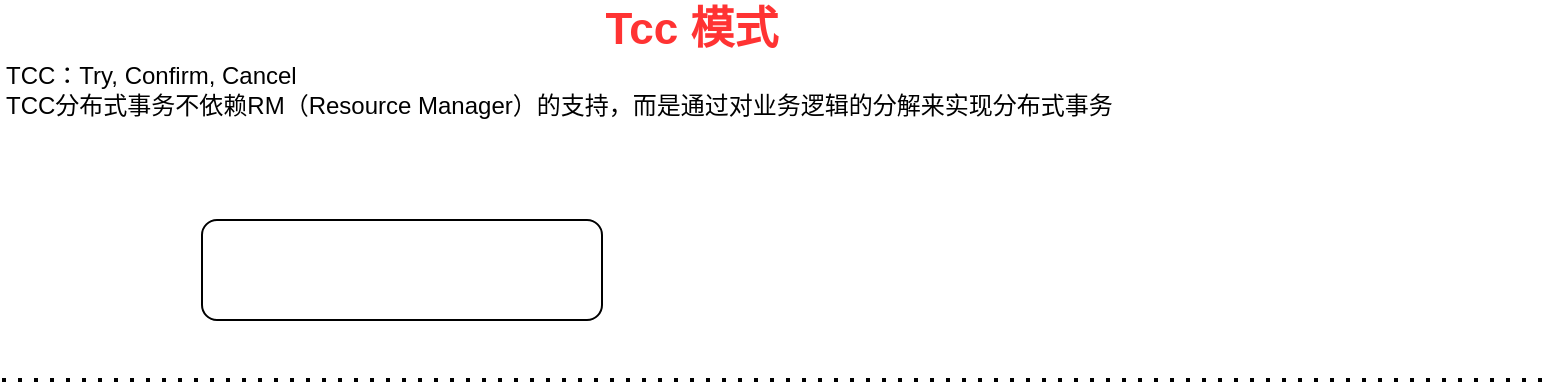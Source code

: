 <mxfile version="24.7.17">
  <diagram name="第 1 页" id="FPWwpKIvoxREyOQ8lAoS">
    <mxGraphModel dx="921" dy="558" grid="1" gridSize="10" guides="1" tooltips="1" connect="1" arrows="1" fold="1" page="1" pageScale="1" pageWidth="827" pageHeight="1169" background="none" math="0" shadow="0">
      <root>
        <mxCell id="0" />
        <mxCell id="1" parent="0" />
        <mxCell id="QMi9Rgpx5CxiP3BT0A8X-1" value="" style="rounded=1;whiteSpace=wrap;html=1;" vertex="1" parent="1">
          <mxGeometry x="140" y="120" width="200" height="50" as="geometry" />
        </mxCell>
        <mxCell id="QMi9Rgpx5CxiP3BT0A8X-2" value="&lt;b&gt;&lt;font style=&quot;font-size: 22px;&quot; color=&quot;#ff3333&quot;&gt;Tcc 模式&lt;/font&gt;&lt;/b&gt;" style="text;html=1;align=center;verticalAlign=middle;whiteSpace=wrap;rounded=0;" vertex="1" parent="1">
          <mxGeometry x="220" y="10" width="330" height="30" as="geometry" />
        </mxCell>
        <mxCell id="QMi9Rgpx5CxiP3BT0A8X-3" value="" style="endArrow=none;dashed=1;html=1;dashPattern=1 3;strokeWidth=2;rounded=0;" edge="1" parent="1">
          <mxGeometry width="50" height="50" relative="1" as="geometry">
            <mxPoint x="40" y="200" as="sourcePoint" />
            <mxPoint x="810" y="200" as="targetPoint" />
          </mxGeometry>
        </mxCell>
        <mxCell id="QMi9Rgpx5CxiP3BT0A8X-4" value="TCC：Try, Confirm, Cancel&lt;div&gt;TCC分布式事务不依赖RM（Resource Manager）的支持，而是通过对业务逻辑的分解来实现分布式事务&lt;/div&gt;" style="text;html=1;align=left;verticalAlign=middle;whiteSpace=wrap;rounded=0;" vertex="1" parent="1">
          <mxGeometry x="40" y="40" width="570" height="30" as="geometry" />
        </mxCell>
      </root>
    </mxGraphModel>
  </diagram>
</mxfile>
